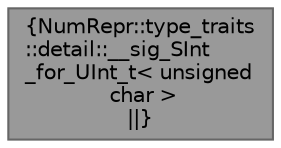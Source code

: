 digraph "NumRepr::type_traits::detail::__sig_SInt_for_UInt_t&lt; unsigned char &gt;"
{
 // INTERACTIVE_SVG=YES
 // LATEX_PDF_SIZE
  bgcolor="transparent";
  edge [fontname=Helvetica,fontsize=10,labelfontname=Helvetica,labelfontsize=10];
  node [fontname=Helvetica,fontsize=10,shape=box,height=0.2,width=0.4];
  Node1 [label="{NumRepr::type_traits\l::detail::__sig_SInt\l_for_UInt_t\< unsigned\l char \>\n||}",height=0.2,width=0.4,color="gray40", fillcolor="grey60", style="filled", fontcolor="black",tooltip=" "];
}

